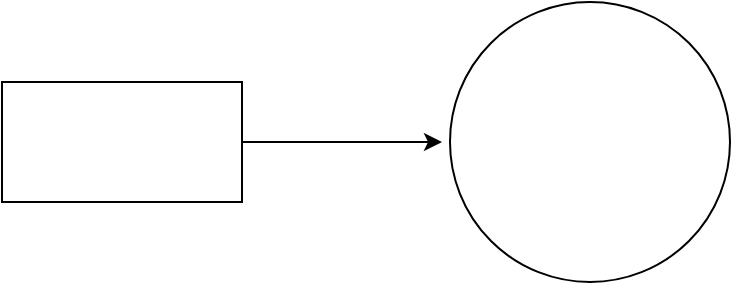 <mxfile version="20.6.2" type="device"><diagram id="IimcMbe1XG4ubdRFTGQp" name="Page-1"><mxGraphModel dx="1326" dy="866" grid="1" gridSize="10" guides="1" tooltips="1" connect="1" arrows="1" fold="1" page="1" pageScale="1" pageWidth="827" pageHeight="1169" math="0" shadow="0"><root><mxCell id="0"/><mxCell id="1" parent="0"/><mxCell id="4KUd5xAdfxHXDhmzob9y-1" value="" style="ellipse;whiteSpace=wrap;html=1;aspect=fixed;" vertex="1" parent="1"><mxGeometry x="344" y="340" width="140" height="140" as="geometry"/></mxCell><mxCell id="4KUd5xAdfxHXDhmzob9y-3" value="" style="rounded=0;whiteSpace=wrap;html=1;" vertex="1" parent="1"><mxGeometry x="120" y="380" width="120" height="60" as="geometry"/></mxCell><mxCell id="4KUd5xAdfxHXDhmzob9y-4" value="" style="endArrow=classic;html=1;rounded=0;exitX=1;exitY=0.5;exitDx=0;exitDy=0;" edge="1" parent="1" source="4KUd5xAdfxHXDhmzob9y-3"><mxGeometry width="50" height="50" relative="1" as="geometry"><mxPoint x="390" y="470" as="sourcePoint"/><mxPoint x="340" y="410" as="targetPoint"/><Array as="points"/></mxGeometry></mxCell></root></mxGraphModel></diagram></mxfile>